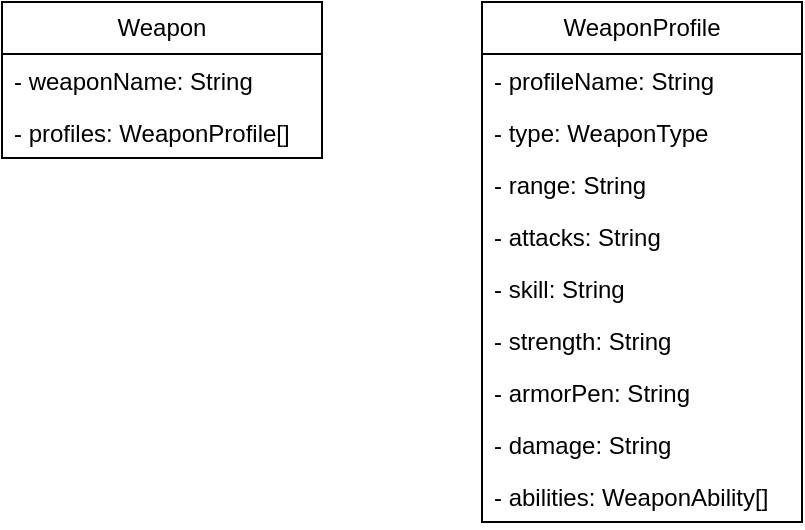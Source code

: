 <mxfile version="22.0.3" type="device">
  <diagram name="Page-1" id="otW6W6K8-rTgTvBFl1lZ">
    <mxGraphModel dx="398" dy="232" grid="1" gridSize="10" guides="1" tooltips="1" connect="1" arrows="1" fold="1" page="1" pageScale="1" pageWidth="850" pageHeight="1100" math="0" shadow="0">
      <root>
        <mxCell id="0" />
        <mxCell id="1" parent="0" />
        <mxCell id="P0U9JpjI9qm1eMIh7do4-3" value="WeaponProfile" style="swimlane;fontStyle=0;childLayout=stackLayout;horizontal=1;startSize=26;fillColor=none;horizontalStack=0;resizeParent=1;resizeParentMax=0;resizeLast=0;collapsible=1;marginBottom=0;whiteSpace=wrap;html=1;" vertex="1" parent="1">
          <mxGeometry x="320" y="40" width="160" height="260" as="geometry" />
        </mxCell>
        <mxCell id="P0U9JpjI9qm1eMIh7do4-4" value="- profileName: String" style="text;strokeColor=none;fillColor=none;align=left;verticalAlign=top;spacingLeft=4;spacingRight=4;overflow=hidden;rotatable=0;points=[[0,0.5],[1,0.5]];portConstraint=eastwest;whiteSpace=wrap;html=1;" vertex="1" parent="P0U9JpjI9qm1eMIh7do4-3">
          <mxGeometry y="26" width="160" height="26" as="geometry" />
        </mxCell>
        <mxCell id="P0U9JpjI9qm1eMIh7do4-17" value="- type: WeaponType" style="text;strokeColor=none;fillColor=none;align=left;verticalAlign=top;spacingLeft=4;spacingRight=4;overflow=hidden;rotatable=0;points=[[0,0.5],[1,0.5]];portConstraint=eastwest;whiteSpace=wrap;html=1;" vertex="1" parent="P0U9JpjI9qm1eMIh7do4-3">
          <mxGeometry y="52" width="160" height="26" as="geometry" />
        </mxCell>
        <mxCell id="P0U9JpjI9qm1eMIh7do4-11" value="- range: String" style="text;strokeColor=none;fillColor=none;align=left;verticalAlign=top;spacingLeft=4;spacingRight=4;overflow=hidden;rotatable=0;points=[[0,0.5],[1,0.5]];portConstraint=eastwest;whiteSpace=wrap;html=1;" vertex="1" parent="P0U9JpjI9qm1eMIh7do4-3">
          <mxGeometry y="78" width="160" height="26" as="geometry" />
        </mxCell>
        <mxCell id="P0U9JpjI9qm1eMIh7do4-5" value="- attacks: String" style="text;strokeColor=none;fillColor=none;align=left;verticalAlign=top;spacingLeft=4;spacingRight=4;overflow=hidden;rotatable=0;points=[[0,0.5],[1,0.5]];portConstraint=eastwest;whiteSpace=wrap;html=1;" vertex="1" parent="P0U9JpjI9qm1eMIh7do4-3">
          <mxGeometry y="104" width="160" height="26" as="geometry" />
        </mxCell>
        <mxCell id="P0U9JpjI9qm1eMIh7do4-7" value="- skill: String" style="text;strokeColor=none;fillColor=none;align=left;verticalAlign=top;spacingLeft=4;spacingRight=4;overflow=hidden;rotatable=0;points=[[0,0.5],[1,0.5]];portConstraint=eastwest;whiteSpace=wrap;html=1;" vertex="1" parent="P0U9JpjI9qm1eMIh7do4-3">
          <mxGeometry y="130" width="160" height="26" as="geometry" />
        </mxCell>
        <mxCell id="P0U9JpjI9qm1eMIh7do4-8" value="- strength: String" style="text;strokeColor=none;fillColor=none;align=left;verticalAlign=top;spacingLeft=4;spacingRight=4;overflow=hidden;rotatable=0;points=[[0,0.5],[1,0.5]];portConstraint=eastwest;whiteSpace=wrap;html=1;" vertex="1" parent="P0U9JpjI9qm1eMIh7do4-3">
          <mxGeometry y="156" width="160" height="26" as="geometry" />
        </mxCell>
        <mxCell id="P0U9JpjI9qm1eMIh7do4-9" value="- armorPen: String" style="text;strokeColor=none;fillColor=none;align=left;verticalAlign=top;spacingLeft=4;spacingRight=4;overflow=hidden;rotatable=0;points=[[0,0.5],[1,0.5]];portConstraint=eastwest;whiteSpace=wrap;html=1;" vertex="1" parent="P0U9JpjI9qm1eMIh7do4-3">
          <mxGeometry y="182" width="160" height="26" as="geometry" />
        </mxCell>
        <mxCell id="P0U9JpjI9qm1eMIh7do4-10" value="- damage: String" style="text;strokeColor=none;fillColor=none;align=left;verticalAlign=top;spacingLeft=4;spacingRight=4;overflow=hidden;rotatable=0;points=[[0,0.5],[1,0.5]];portConstraint=eastwest;whiteSpace=wrap;html=1;" vertex="1" parent="P0U9JpjI9qm1eMIh7do4-3">
          <mxGeometry y="208" width="160" height="26" as="geometry" />
        </mxCell>
        <mxCell id="P0U9JpjI9qm1eMIh7do4-12" value="- abilities: WeaponAbility[]" style="text;strokeColor=none;fillColor=none;align=left;verticalAlign=top;spacingLeft=4;spacingRight=4;overflow=hidden;rotatable=0;points=[[0,0.5],[1,0.5]];portConstraint=eastwest;whiteSpace=wrap;html=1;" vertex="1" parent="P0U9JpjI9qm1eMIh7do4-3">
          <mxGeometry y="234" width="160" height="26" as="geometry" />
        </mxCell>
        <mxCell id="P0U9JpjI9qm1eMIh7do4-13" value="Weapon" style="swimlane;fontStyle=0;childLayout=stackLayout;horizontal=1;startSize=26;fillColor=none;horizontalStack=0;resizeParent=1;resizeParentMax=0;resizeLast=0;collapsible=1;marginBottom=0;whiteSpace=wrap;html=1;" vertex="1" parent="1">
          <mxGeometry x="80" y="40" width="160" height="78" as="geometry" />
        </mxCell>
        <mxCell id="P0U9JpjI9qm1eMIh7do4-14" value="- weaponName: String" style="text;strokeColor=none;fillColor=none;align=left;verticalAlign=top;spacingLeft=4;spacingRight=4;overflow=hidden;rotatable=0;points=[[0,0.5],[1,0.5]];portConstraint=eastwest;whiteSpace=wrap;html=1;" vertex="1" parent="P0U9JpjI9qm1eMIh7do4-13">
          <mxGeometry y="26" width="160" height="26" as="geometry" />
        </mxCell>
        <mxCell id="P0U9JpjI9qm1eMIh7do4-15" value="- profiles: WeaponProfile[]" style="text;strokeColor=none;fillColor=none;align=left;verticalAlign=top;spacingLeft=4;spacingRight=4;overflow=hidden;rotatable=0;points=[[0,0.5],[1,0.5]];portConstraint=eastwest;whiteSpace=wrap;html=1;" vertex="1" parent="P0U9JpjI9qm1eMIh7do4-13">
          <mxGeometry y="52" width="160" height="26" as="geometry" />
        </mxCell>
      </root>
    </mxGraphModel>
  </diagram>
</mxfile>
